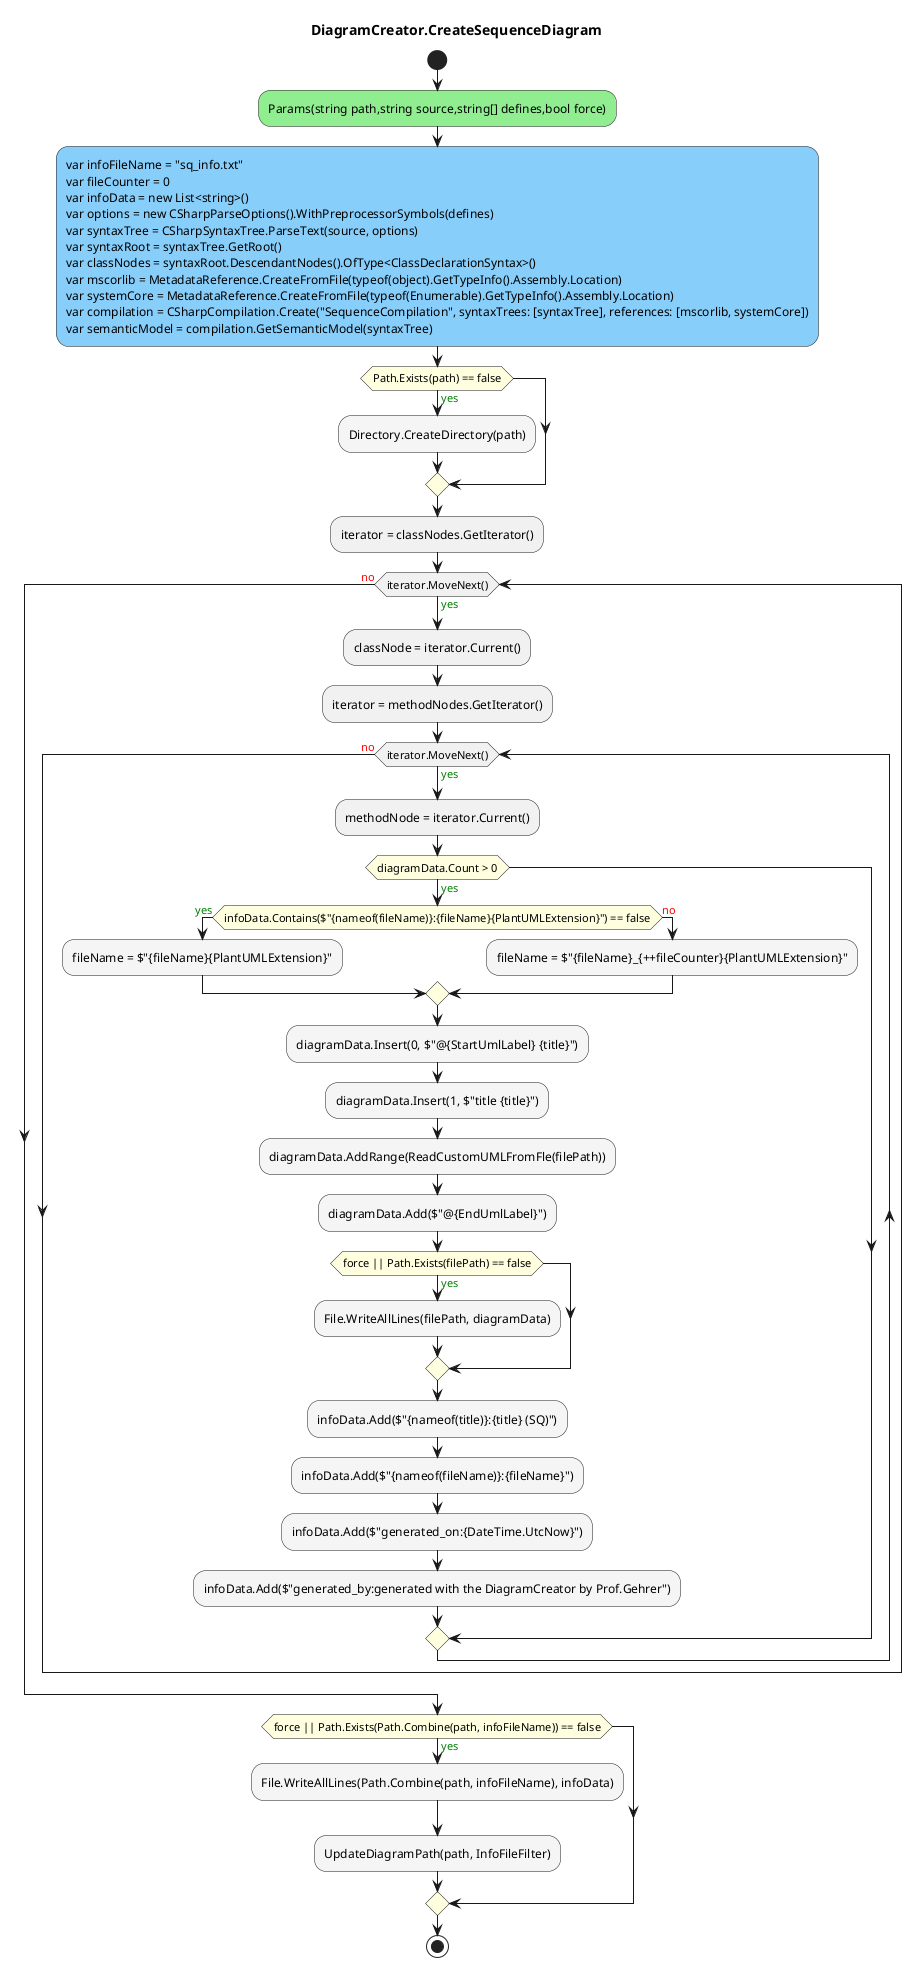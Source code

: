 @startuml DiagramCreator.CreateSequenceDiagram
title DiagramCreator.CreateSequenceDiagram
start
#LightGreen:Params(string path,string source,string[] defines,bool force);
#LightSkyBlue:var infoFileName = "sq_info.txt"\nvar fileCounter = 0\nvar infoData = new List<string>()\nvar options = new CSharpParseOptions().WithPreprocessorSymbols(defines)\nvar syntaxTree = CSharpSyntaxTree.ParseText(source, options)\nvar syntaxRoot = syntaxTree.GetRoot()\nvar classNodes = syntaxRoot.DescendantNodes().OfType<ClassDeclarationSyntax>()\nvar mscorlib = MetadataReference.CreateFromFile(typeof(object).GetTypeInfo().Assembly.Location)\nvar systemCore = MetadataReference.CreateFromFile(typeof(Enumerable).GetTypeInfo().Assembly.Location)\nvar compilation = CSharpCompilation.Create("SequenceCompilation", syntaxTrees: [syntaxTree], references: [mscorlib, systemCore])\nvar semanticModel = compilation.GetSemanticModel(syntaxTree);
#LightYellow:if (Path.Exists(path) == false) then (<color:green>yes)
  #WhiteSmoke:Directory.CreateDirectory(path);
endif
:iterator = classNodes.GetIterator();
while (iterator.MoveNext()) is (<color:green>yes)
  :classNode = iterator.Current();
    :iterator = methodNodes.GetIterator();
    while (iterator.MoveNext()) is (<color:green>yes)
      :methodNode = iterator.Current();
          #LightYellow:if (diagramData.Count > 0) then (<color:green>yes)
            #LightYellow:if (infoData.Contains($"{nameof(fileName)}:{fileName}{PlantUMLExtension}") == false) then (<color:green>yes)
              #WhiteSmoke:fileName = $"{fileName}{PlantUMLExtension}";
              else (<color:red>no)
                #WhiteSmoke:fileName = $"{fileName}_{++fileCounter}{PlantUMLExtension}";
            endif
            #WhiteSmoke:diagramData.Insert(0, $"@{StartUmlLabel} {title}");
            #WhiteSmoke:diagramData.Insert(1, $"title {title}");
            #WhiteSmoke:diagramData.AddRange(ReadCustomUMLFromFle(filePath));
            #WhiteSmoke:diagramData.Add($"@{EndUmlLabel}");
            #LightYellow:if (force || Path.Exists(filePath) == false) then (<color:green>yes)
              #WhiteSmoke:File.WriteAllLines(filePath, diagramData);
            endif
            #WhiteSmoke:infoData.Add($"{nameof(title)}:{title} (SQ)");
            #WhiteSmoke:infoData.Add($"{nameof(fileName)}:{fileName}");
            #WhiteSmoke:infoData.Add($"generated_on:{DateTime.UtcNow}");
            #WhiteSmoke:infoData.Add($"generated_by:generated with the DiagramCreator by Prof.Gehrer");
          endif
    endwhile (<color:red>no)
endwhile (<color:red>no)
#LightYellow:if (force || Path.Exists(Path.Combine(path, infoFileName)) == false) then (<color:green>yes)
  #WhiteSmoke:File.WriteAllLines(Path.Combine(path, infoFileName), infoData);
  #WhiteSmoke:UpdateDiagramPath(path, InfoFileFilter);
endif
stop
@enduml
